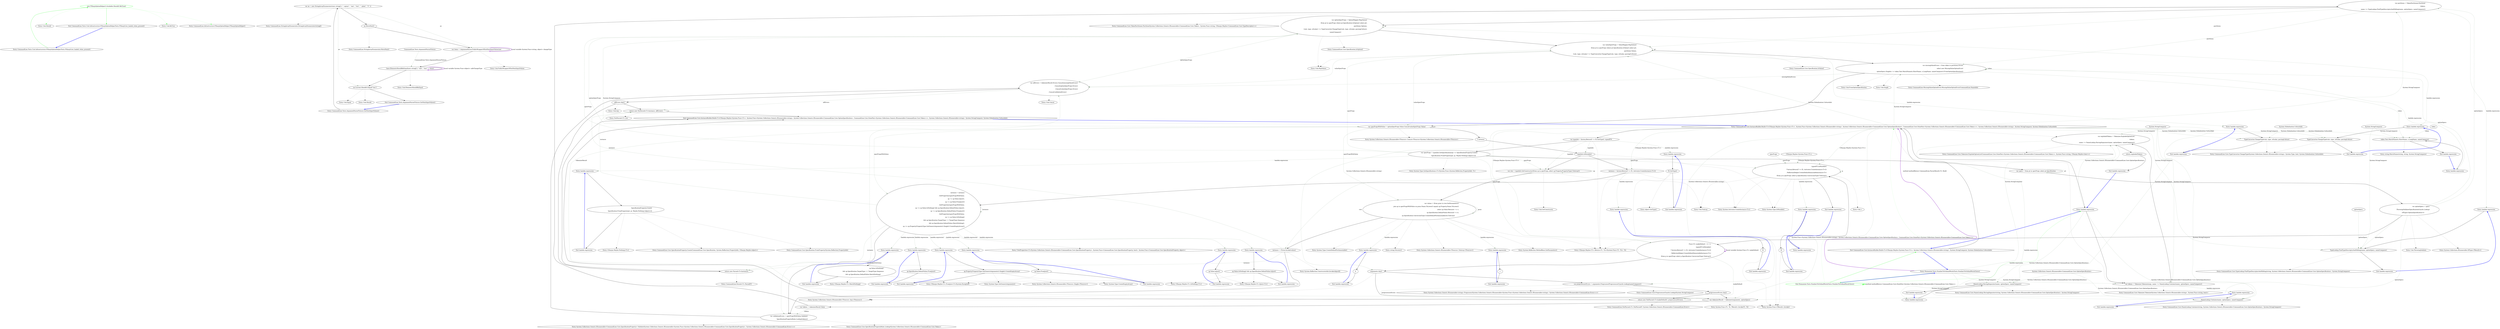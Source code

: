 digraph  {
m1_4 [label="Entry Unk.Should", span="", cluster="Unk.Should", file="FSharpOptionHelperTests.cs"];
m1_0 [label="Entry CommandLine.Tests.Unit.Infrastructure.FSharpOptionHelperTests.FSharpCore_loaded_when_present()", span="11-11", cluster="CommandLine.Tests.Unit.Infrastructure.FSharpOptionHelperTests.FSharpCore_loaded_when_present()", file="FSharpOptionHelperTests.cs"];
m1_1 [label="new FSharpOptionHelper().Available.Should().BeTrue()", span="13-13", cluster="CommandLine.Tests.Unit.Infrastructure.FSharpOptionHelperTests.FSharpCore_loaded_when_present()", color=green, community=0, file="FSharpOptionHelperTests.cs"];
m1_2 [label="Exit CommandLine.Tests.Unit.Infrastructure.FSharpOptionHelperTests.FSharpCore_loaded_when_present()", span="11-11", cluster="CommandLine.Tests.Unit.Infrastructure.FSharpOptionHelperTests.FSharpCore_loaded_when_present()", file="FSharpOptionHelperTests.cs"];
m1_5 [label="Entry Unk.BeTrue", span="", cluster="Unk.BeTrue", file="FSharpOptionHelperTests.cs"];
m1_3 [label="Entry CommandLine.Infrastructure.FSharpOptionHelper.FSharpOptionHelper()", span="13-13", cluster="CommandLine.Infrastructure.FSharpOptionHelper.FSharpOptionHelper()", file="FSharpOptionHelperTests.cs"];
m2_7 [label="Entry CommandLine.StringArrayEnumerator.StringArrayEnumerator(string[])", span="1335-1335", cluster="CommandLine.StringArrayEnumerator.StringArrayEnumerator(string[])", file="InstanceBuilderTests.cs"];
m2_0 [label="Entry CommandLine.Tests.ArgumentParserFixture.GetNextInputValues()", span="40-40", cluster="CommandLine.Tests.ArgumentParserFixture.GetNextInputValues()", file="InstanceBuilderTests.cs"];
m2_1 [label="var ae = new StringArrayEnumerator(new string[] { ''--optarr'', ''one'', ''two'', ''--plain'', ''3'' })", span="42-42", cluster="CommandLine.Tests.ArgumentParserFixture.GetNextInputValues()", file="InstanceBuilderTests.cs"];
m2_2 [label="ae.MoveNext()", span="44-44", cluster="CommandLine.Tests.ArgumentParserFixture.GetNextInputValues()", file="InstanceBuilderTests.cs"];
m2_3 [label="var items = ArgumentParser.PublicWrapperOfGetNextInputValues(ae)", span="46-46", cluster="CommandLine.Tests.ArgumentParserFixture.GetNextInputValues()", file="InstanceBuilderTests.cs"];
m2_5 [label="ae.Current.Should().Equal(''two'')", span="49-49", cluster="CommandLine.Tests.ArgumentParserFixture.GetNextInputValues()", file="InstanceBuilderTests.cs"];
m2_4 [label="base.ElementsShouldBeEqual(new string[] { ''one'', ''two'' }, items)", span="48-48", cluster="CommandLine.Tests.ArgumentParserFixture.GetNextInputValues()", file="InstanceBuilderTests.cs"];
m2_6 [label="Exit CommandLine.Tests.ArgumentParserFixture.GetNextInputValues()", span="40-40", cluster="CommandLine.Tests.ArgumentParserFixture.GetNextInputValues()", file="InstanceBuilderTests.cs"];
m2_10 [label="Entry Unk.ElementsShouldBeEqual", span="", cluster="Unk.ElementsShouldBeEqual", file="InstanceBuilderTests.cs"];
m2_9 [label="Entry Unk.PublicWrapperOfGetNextInputValues", span="", cluster="Unk.PublicWrapperOfGetNextInputValues", file="InstanceBuilderTests.cs"];
m2_12 [label="Entry Unk.Equal", span="", cluster="Unk.Equal", file="InstanceBuilderTests.cs"];
m2_8 [label="Entry CommandLine.StringArrayEnumerator.MoveNext()", span="1390-1390", cluster="CommandLine.StringArrayEnumerator.MoveNext()", file="InstanceBuilderTests.cs"];
m2_11 [label="Entry Unk.Should", span="", cluster="Unk.Should", file="InstanceBuilderTests.cs"];
m2_13 [label="CommandLine.Tests.ArgumentParserFixture", span="", file="InstanceBuilderTests.cs"];
m3_58 [label="Entry CommandLine.Core.TokenPartitioner.Partition(System.Collections.Generic.IEnumerable<CommandLine.Core.Token>, System.Func<string, CSharpx.Maybe<CommandLine.Core.TypeDescriptor>>)", span="13-13", cluster="CommandLine.Core.TokenPartitioner.Partition(System.Collections.Generic.IEnumerable<CommandLine.Core.Token>, System.Func<string, CSharpx.Maybe<CommandLine.Core.TypeDescriptor>>)", file="ReflectionHelper.cs"];
m3_80 [label="Entry NotParsed<T>.cstr", span="", cluster="NotParsed<T>.cstr", file="ReflectionHelper.cs"];
m3_50 [label="Entry Unk.ThrowingValidate", span="", cluster="Unk.ThrowingValidate", file="ReflectionHelper.cs"];
m3_68 [label="Entry T.SetProperties<T>(System.Collections.Generic.IEnumerable<CommandLine.Core.SpecificationProperty>, System.Func<CommandLine.Core.SpecificationProperty, bool>, System.Func<CommandLine.Core.SpecificationProperty, object>)", span="58-58", cluster="T.SetProperties<T>(System.Collections.Generic.IEnumerable<CommandLine.Core.SpecificationProperty>, System.Func<CommandLine.Core.SpecificationProperty, bool>, System.Func<CommandLine.Core.SpecificationProperty, object>)", file="ReflectionHelper.cs"];
m3_113 [label="Entry string.MatchName(string, string, System.StringComparer)", span="8-8", cluster="string.MatchName(string, string, System.StringComparer)", file="ReflectionHelper.cs"];
m3_48 [label="Entry CSharpx.Maybe<T1>.Return<T1, T2>(System.Func<T1, T2>, T2)", span="126-126", cluster="CSharpx.Maybe<T1>.Return<T1, T2>(System.Func<T1, T2>, T2)", file="ReflectionHelper.cs"];
m3_55 [label="Entry CommandLine.NotParsed<T>.NotParsed(T, System.Collections.Generic.IEnumerable<CommandLine.Error>)", span="142-142", cluster="CommandLine.NotParsed<T>.NotParsed(T, System.Collections.Generic.IEnumerable<CommandLine.Error>)", file="ReflectionHelper.cs"];
m3_65 [label="Entry System.Collections.Generic.IEnumerable<TSource>.Concat<TSource>(System.Collections.Generic.IEnumerable<TSource>)", span="0-0", cluster="System.Collections.Generic.IEnumerable<TSource>.Concat<TSource>(System.Collections.Generic.IEnumerable<TSource>)", file="ReflectionHelper.cs"];
m3_74 [label="Entry System.Collections.Generic.IEnumerable<TSource>.ToArray<TSource>()", span="0-0", cluster="System.Collections.Generic.IEnumerable<TSource>.ToArray<TSource>()", file="ReflectionHelper.cs"];
m3_106 [label="Entry CommandLine.Core.TypeConverter.ChangeType(System.Collections.Generic.IEnumerable<string>, System.Type, bool, System.Globalization.CultureInfo)", span="13-13", cluster="CommandLine.Core.TypeConverter.ChangeType(System.Collections.Generic.IEnumerable<string>, System.Type, bool, System.Globalization.CultureInfo)", file="ReflectionHelper.cs"];
m3_124 [label="Entry CSharpx.Maybe<T>.FromJust<T>(System.Exception)", span="160-160", cluster="CSharpx.Maybe<T>.FromJust<T>(System.Exception)", file="ReflectionHelper.cs"];
m3_6 [label="var explodedTokens = Tokenizer.ExplodeOptionList(\r\n                            tokens,\r\n                            name => NameLookup.HavingSeparator(name, optionSpecs, nameComparer))", span="25-27", cluster="lambda expression", file="ReflectionHelper.cs"];
m3_95 [label="Entry Unk.>", span="", cluster="Unk.>", file="ReflectionHelper.cs"];
m3_79 [label="Entry Unk.Any", span="", cluster="Unk.Any", file="ReflectionHelper.cs"];
m3_18 [label="Entry CommandLine.Core.NameLookup.HavingSeparator(string, System.Collections.Generic.IEnumerable<CommandLine.Core.OptionSpecification>, System.StringComparer)", span="16-16", cluster="CommandLine.Core.NameLookup.HavingSeparator(string, System.Collections.Generic.IEnumerable<CommandLine.Core.OptionSpecification>, System.StringComparer)", file="ReflectionHelper.cs"];
m3_5 [label="var tokens = Tokenizer.Tokenize(args, name => NameLookup.Contains(name, optionSpecs, nameComparer))", span="24-24", cluster="lambda expression", file="ReflectionHelper.cs"];
m3_61 [label="Entry CommandLine.Core.Specification.IsValue()", span="15-15", cluster="CommandLine.Core.Specification.IsValue()", file="ReflectionHelper.cs"];
m3_2 [label="Exit CommandLine.Core.InstanceBuilder.Build<T>(CSharpx.Maybe<System.Func<T>>, System.Collections.Generic.IEnumerable<string>, System.StringComparer, System.Globalization.CultureInfo)", span="14-14", cluster="CommandLine.Core.InstanceBuilder.Build<T>(CSharpx.Maybe<System.Func<T>>, System.Collections.Generic.IEnumerable<string>, System.StringComparer, System.Globalization.CultureInfo)", file="ReflectionHelper.cs"];
m3_3 [label="Entry CommandLine.Core.InstanceBuilder.Build<T>(CSharpx.Maybe<System.Func<T>>, System.Func<System.Collections.Generic.IEnumerable<string>, System.Collections.Generic.IEnumerable<CommandLine.Core.OptionSpecification>, CommandLine.Core.StatePair<System.Collections.Generic.IEnumerable<CommandLine.Core.Token>>>, System.Collections.Generic.IEnumerable<string>, System.StringComparer, System.Globalization.CultureInfo)", span="35-35", cluster="CommandLine.Core.InstanceBuilder.Build<T>(CSharpx.Maybe<System.Func<T>>, System.Func<System.Collections.Generic.IEnumerable<string>, System.Collections.Generic.IEnumerable<CommandLine.Core.OptionSpecification>, CommandLine.Core.StatePair<System.Collections.Generic.IEnumerable<CommandLine.Core.Token>>>, System.Collections.Generic.IEnumerable<string>, System.StringComparer, System.Globalization.CultureInfo)", file="ReflectionHelper.cs"];
m3_4 [label="Entry lambda expression", span="22-29", cluster="lambda expression", file="ReflectionHelper.cs"];
m3_71 [label="Entry System.Reflection.MethodBase.GetParameters()", span="0-0", cluster="System.Reflection.MethodBase.GetParameters()", file="ReflectionHelper.cs"];
m3_73 [label="Entry System.Type.CreateDefaultForImmutable()", span="125-125", cluster="System.Type.CreateDefaultForImmutable()", file="ReflectionHelper.cs"];
m3_77 [label="Entry System.Collections.Generic.IEnumerable<CommandLine.Core.SpecificationProperty>.Validate(System.Collections.Generic.IEnumerable<System.Func<System.Collections.Generic.IEnumerable<CommandLine.Core.SpecificationProperty>, System.Collections.Generic.IEnumerable<CommandLine.Error>>>)", span="40-40", cluster="System.Collections.Generic.IEnumerable<CommandLine.Core.SpecificationProperty>.Validate(System.Collections.Generic.IEnumerable<System.Func<System.Collections.Generic.IEnumerable<CommandLine.Core.SpecificationProperty>, System.Collections.Generic.IEnumerable<CommandLine.Error>>>)", file="ReflectionHelper.cs"];
m3_14 [label="Entry CommandLine.Core.NameLookup.Contains(string, System.Collections.Generic.IEnumerable<CommandLine.Core.OptionSpecification>, System.StringComparer)", span="11-11", cluster="CommandLine.Core.NameLookup.Contains(string, System.Collections.Generic.IEnumerable<CommandLine.Core.OptionSpecification>, System.StringComparer)", file="ReflectionHelper.cs"];
m3_70 [label="Entry Unk.GetConstructor", span="", cluster="Unk.GetConstructor", file="ReflectionHelper.cs"];
m3_63 [label="Entry Unk.Single", span="", cluster="Unk.Single", file="ReflectionHelper.cs"];
m3_49 [label="Entry System.Type.GetSpecifications<T>(System.Func<System.Reflection.PropertyInfo, T>)", span="14-14", cluster="System.Type.GetSpecifications<T>(System.Func<System.Reflection.PropertyInfo, T>)", file="ReflectionHelper.cs"];
m3_52 [label="Entry System.Collections.Generic.IEnumerable<TSource>.Any<TSource>()", span="0-0", cluster="System.Collections.Generic.IEnumerable<TSource>.Any<TSource>()", file="ReflectionHelper.cs"];
m3_56 [label="Entry System.Func<TResult>.Invoke()", span="0-0", cluster="System.Func<TResult>.Invoke()", file="ReflectionHelper.cs"];
m3_85 [label="Entry object.GetType()", span="0-0", cluster="object.GetType()", file="ReflectionHelper.cs"];
m3_145 [label="Entry lambda expression", span="116-116", cluster="lambda expression", file="ReflectionHelper.cs"];
m3_12 [label="NameLookup.Contains(name, optionSpecs, nameComparer)", span="24-24", cluster="lambda expression", file="ReflectionHelper.cs"];
m3_16 [label="NameLookup.HavingSeparator(name, optionSpecs, nameComparer)", span="27-27", cluster="lambda expression", file="ReflectionHelper.cs"];
m3_93 [label="typeof(T).IsMutable()\r\n                    ? factory.Return(f => f(), Activator.CreateInstance<T>())\r\n                    : ReflectionHelper.CreateDefaultImmutableInstance<T>(\r\n                        (from p in specProps select p.Specification.ConversionType).ToArray())", span="54-57", cluster="lambda expression", file="ReflectionHelper.cs"];
m3_100 [label="TypeLookup.FindTypeDescriptorAndSibling(name, optionSpecs, nameComparer)", span="74-74", cluster="lambda expression", file="ReflectionHelper.cs"];
m3_104 [label="TypeConverter.ChangeType(vals, type, isScalar, parsingCulture)", span="79-79", cluster="lambda expression", file="ReflectionHelper.cs"];
m3_108 [label="TypeConverter.ChangeType(vals, type, isScalar, parsingCulture)", span="85-85", cluster="lambda expression", file="ReflectionHelper.cs"];
m3_111 [label="token.Text.MatchName(o.ShortName, o.LongName, nameComparer)", span="89-89", cluster="lambda expression", file="ReflectionHelper.cs"];
m3_8 [label="Exit lambda expression", span="22-29", cluster="lambda expression", file="ReflectionHelper.cs"];
m3_11 [label="Entry lambda expression", span="24-24", cluster="lambda expression", file="ReflectionHelper.cs"];
m3_13 [label="Exit lambda expression", span="24-24", cluster="lambda expression", file="ReflectionHelper.cs"];
m3_7 [label="return explodedTokens;", span="28-28", cluster="lambda expression", file="ReflectionHelper.cs"];
m3_15 [label="Entry lambda expression", span="27-27", cluster="lambda expression", file="ReflectionHelper.cs"];
m3_17 [label="Exit lambda expression", span="27-27", cluster="lambda expression", file="ReflectionHelper.cs"];
m3_82 [label="Entry lambda expression", span="42-42", cluster="lambda expression", file="ReflectionHelper.cs"];
m3_92 [label="Entry lambda expression", span="53-57", cluster="lambda expression", file="ReflectionHelper.cs"];
m3_94 [label="Exit lambda expression", span="53-57", cluster="lambda expression", file="ReflectionHelper.cs"];
m3_96 [label="Entry lambda expression", span="55-55", cluster="lambda expression", file="ReflectionHelper.cs"];
m3_99 [label="Entry lambda expression", span="74-74", cluster="lambda expression", file="ReflectionHelper.cs"];
m3_101 [label="Exit lambda expression", span="74-74", cluster="lambda expression", file="ReflectionHelper.cs"];
m3_103 [label="Entry lambda expression", span="79-79", cluster="lambda expression", file="ReflectionHelper.cs"];
m3_105 [label="Exit lambda expression", span="79-79", cluster="lambda expression", file="ReflectionHelper.cs"];
m3_107 [label="Entry lambda expression", span="85-85", cluster="lambda expression", file="ReflectionHelper.cs"];
m3_109 [label="Exit lambda expression", span="85-85", cluster="lambda expression", file="ReflectionHelper.cs"];
m3_110 [label="Entry lambda expression", span="89-89", cluster="lambda expression", file="ReflectionHelper.cs"];
m3_112 [label="Exit lambda expression", span="89-89", cluster="lambda expression", file="ReflectionHelper.cs"];
m3_114 [label="Entry lambda expression", span="96-96", cluster="lambda expression", file="ReflectionHelper.cs"];
m3_86 [label="Entry lambda expression", span="44-45", cluster="lambda expression", file="ReflectionHelper.cs"];
m3_84 [label="Exit lambda expression", span="42-42", cluster="lambda expression", file="ReflectionHelper.cs"];
m3_83 [label="f().GetType()", span="42-42", cluster="lambda expression", file="ReflectionHelper.cs"];
m3_98 [label="Exit lambda expression", span="55-55", cluster="lambda expression", file="ReflectionHelper.cs"];
m3_97 [label="f()", span="55-55", cluster="lambda expression", file="ReflectionHelper.cs"];
m3_117 [label="Entry lambda expression", span="99-99", cluster="lambda expression", file="ReflectionHelper.cs"];
m3_121 [label="Entry lambda expression", span="100-100", cluster="lambda expression", file="ReflectionHelper.cs"];
m3_125 [label="Entry lambda expression", span="102-102", cluster="lambda expression", file="ReflectionHelper.cs"];
m3_129 [label="Entry lambda expression", span="103-103", cluster="lambda expression", file="ReflectionHelper.cs"];
m3_132 [label="Entry lambda expression", span="105-107", cluster="lambda expression", file="ReflectionHelper.cs"];
m3_136 [label="Entry lambda expression", span="108-108", cluster="lambda expression", file="ReflectionHelper.cs"];
m3_116 [label="Exit lambda expression", span="96-96", cluster="lambda expression", file="ReflectionHelper.cs"];
m3_115 [label="f()", span="96-96", cluster="lambda expression", file="ReflectionHelper.cs"];
m3_88 [label="Exit lambda expression", span="44-45", cluster="lambda expression", file="ReflectionHelper.cs"];
m3_87 [label="SpecificationProperty.Create(\r\n                    Specification.FromProperty(pi), pi, Maybe.Nothing<object>())", span="44-45", cluster="lambda expression", file="ReflectionHelper.cs"];
m3_142 [label="Entry lambda expression", span="115-115", cluster="lambda expression", file="ReflectionHelper.cs"];
m3_119 [label="Exit lambda expression", span="99-99", cluster="lambda expression", file="ReflectionHelper.cs"];
m3_118 [label="sp.Value.IsJust()", span="99-99", cluster="lambda expression", file="ReflectionHelper.cs"];
m3_123 [label="Exit lambda expression", span="100-100", cluster="lambda expression", file="ReflectionHelper.cs"];
m3_122 [label="sp.Value.FromJust()", span="100-100", cluster="lambda expression", file="ReflectionHelper.cs"];
m3_127 [label="Exit lambda expression", span="102-102", cluster="lambda expression", file="ReflectionHelper.cs"];
m3_126 [label="sp.Value.IsNothing() && sp.Specification.DefaultValue.IsJust()", span="102-102", cluster="lambda expression", file="ReflectionHelper.cs"];
m3_131 [label="Exit lambda expression", span="103-103", cluster="lambda expression", file="ReflectionHelper.cs"];
m3_130 [label="sp.Specification.DefaultValue.FromJust()", span="103-103", cluster="lambda expression", file="ReflectionHelper.cs"];
m3_134 [label="Exit lambda expression", span="105-107", cluster="lambda expression", file="ReflectionHelper.cs"];
m3_133 [label="sp.Value.IsNothing()\r\n                            && sp.Specification.TargetType == TargetType.Sequence\r\n                            && sp.Specification.DefaultValue.MatchNothing()", span="105-107", cluster="lambda expression", file="ReflectionHelper.cs"];
m3_138 [label="Exit lambda expression", span="108-108", cluster="lambda expression", file="ReflectionHelper.cs"];
m3_137 [label="sp.Property.PropertyType.GetGenericArguments().Single().CreateEmptyArray()", span="108-108", cluster="lambda expression", file="ReflectionHelper.cs"];
m3_144 [label="Exit lambda expression", span="115-115", cluster="lambda expression", file="ReflectionHelper.cs"];
m3_143 [label=v, span="115-115", cluster="lambda expression", file="ReflectionHelper.cs"];
m3_146 [label=d, span="116-116", cluster="lambda expression", file="ReflectionHelper.cs"];
m3_147 [label="Exit lambda expression", span="116-116", cluster="lambda expression", file="ReflectionHelper.cs"];
m3_76 [label="Entry CommandLine.Core.SpecificationPropertyRules.Lookup(System.Collections.Generic.IEnumerable<CommandLine.Core.Token>)", span="12-12", cluster="CommandLine.Core.SpecificationPropertyRules.Lookup(System.Collections.Generic.IEnumerable<CommandLine.Core.Token>)", file="ReflectionHelper.cs"];
m3_54 [label="Entry System.Collections.Generic.IEnumerable<string>.Preprocess(System.Collections.Generic.IEnumerable<System.Func<System.Collections.Generic.IEnumerable<string>, System.Collections.Generic.IEnumerable<CommandLine.Error>>>)", span="12-12", cluster="System.Collections.Generic.IEnumerable<string>.Preprocess(System.Collections.Generic.IEnumerable<System.Func<System.Collections.Generic.IEnumerable<string>, System.Collections.Generic.IEnumerable<CommandLine.Error>>>)", file="ReflectionHelper.cs"];
m3_0 [label="Entry Humanizer.Tests.NumberToOrdinalWordsTests.NumberToOrdinalWordsTests()", span="7-7", cluster="Humanizer.Tests.NumberToOrdinalWordsTests.NumberToOrdinalWordsTests()", file="ReflectionHelper.cs"];
m3_1 [label="Exit Humanizer.Tests.NumberToOrdinalWordsTests.NumberToOrdinalWordsTests()", span="7-7", cluster="Humanizer.Tests.NumberToOrdinalWordsTests.NumberToOrdinalWordsTests()", color=green, community=0, file="ReflectionHelper.cs"];
m3_62 [label="Entry CommandLine.MissingValueOptionError.MissingValueOptionError(CommandLine.NameInfo)", span="269-269", cluster="CommandLine.MissingValueOptionError.MissingValueOptionError(CommandLine.NameInfo)", file="ReflectionHelper.cs"];
m3_78 [label="Entry Unk.Concat", span="", cluster="Unk.Concat", file="ReflectionHelper.cs"];
m3_81 [label="Entry CommandLine.Parsed<T>.Parsed(T)", span="72-72", cluster="CommandLine.Parsed<T>.Parsed(T)", file="ReflectionHelper.cs"];
m3_140 [label="Entry System.Collections.Generic.IEnumerable<TSource>.Single<TSource>()", span="0-0", cluster="System.Collections.Generic.IEnumerable<TSource>.Single<TSource>()", file="ReflectionHelper.cs"];
m3_141 [label="Entry System.Type.CreateEmptyArray()", span="101-101", cluster="System.Type.CreateEmptyArray()", file="ReflectionHelper.cs"];
m3_72 [label="Entry string.ToLower()", span="0-0", cluster="string.ToLower()", file="ReflectionHelper.cs"];
m3_139 [label="Entry System.Type.GetGenericArguments()", span="0-0", cluster="System.Type.GetGenericArguments()", file="ReflectionHelper.cs"];
m3_9 [label="Entry CommandLine.Core.Tokenizer.Tokenize(System.Collections.Generic.IEnumerable<string>, System.Func<string, bool>)", span="12-12", cluster="CommandLine.Core.Tokenizer.Tokenize(System.Collections.Generic.IEnumerable<string>, System.Func<string, bool>)", file="ReflectionHelper.cs"];
m3_89 [label="Entry CommandLine.Core.Specification.FromProperty(System.Reflection.PropertyInfo)", span="105-105", cluster="CommandLine.Core.Specification.FromProperty(System.Reflection.PropertyInfo)", file="ReflectionHelper.cs"];
m3_102 [label="Entry CommandLine.Core.TypeLookup.FindTypeDescriptorAndSibling(string, System.Collections.Generic.IEnumerable<CommandLine.Core.OptionSpecification>, System.StringComparer)", span="23-23", cluster="CommandLine.Core.TypeLookup.FindTypeDescriptorAndSibling(string, System.Collections.Generic.IEnumerable<CommandLine.Core.OptionSpecification>, System.StringComparer)", file="ReflectionHelper.cs"];
m3_19 [label="var typeInfo = factory.Return(f => f().GetType(), typeof(T))", span="42-42", cluster="CommandLine.Core.InstanceBuilder.Build<T>(CSharpx.Maybe<System.Func<T>>, System.Func<System.Collections.Generic.IEnumerable<string>, System.Collections.Generic.IEnumerable<CommandLine.Core.OptionSpecification>, CommandLine.Core.StatePair<System.Collections.Generic.IEnumerable<CommandLine.Core.Token>>>, System.Collections.Generic.IEnumerable<string>, System.StringComparer, System.Globalization.CultureInfo)", file="ReflectionHelper.cs"];
m3_23 [label="Func<T> makeDefault = () =>\r\n                typeof(T).IsMutable()\r\n                    ? factory.Return(f => f(), Activator.CreateInstance<T>())\r\n                    : ReflectionHelper.CreateDefaultImmutableInstance<T>(\r\n                        (from p in specProps select p.Specification.ConversionType).ToArray())", span="53-57", cluster="CommandLine.Core.InstanceBuilder.Build<T>(CSharpx.Maybe<System.Func<T>>, System.Func<System.Collections.Generic.IEnumerable<string>, System.Collections.Generic.IEnumerable<CommandLine.Core.OptionSpecification>, CommandLine.Core.StatePair<System.Collections.Generic.IEnumerable<CommandLine.Core.Token>>>, System.Collections.Generic.IEnumerable<string>, System.StringComparer, System.Globalization.CultureInfo)", file="ReflectionHelper.cs"];
m3_24 [label="arguments.Any()", span="59-59", cluster="CommandLine.Core.InstanceBuilder.Build<T>(CSharpx.Maybe<System.Func<T>>, System.Func<System.Collections.Generic.IEnumerable<string>, System.Collections.Generic.IEnumerable<CommandLine.Core.OptionSpecification>, CommandLine.Core.StatePair<System.Collections.Generic.IEnumerable<CommandLine.Core.Token>>>, System.Collections.Generic.IEnumerable<string>, System.StringComparer, System.Globalization.CultureInfo)", file="ReflectionHelper.cs"];
m3_25 [label="var preprocessorErrors = arguments.Preprocess(PreprocessorGuards.Lookup(nameComparer))", span="61-61", cluster="CommandLine.Core.InstanceBuilder.Build<T>(CSharpx.Maybe<System.Func<T>>, System.Func<System.Collections.Generic.IEnumerable<string>, System.Collections.Generic.IEnumerable<CommandLine.Core.OptionSpecification>, CommandLine.Core.StatePair<System.Collections.Generic.IEnumerable<CommandLine.Core.Token>>>, System.Collections.Generic.IEnumerable<string>, System.StringComparer, System.Globalization.CultureInfo)", file="ReflectionHelper.cs"];
m3_28 [label="var tokenizerResult = tokenizer(arguments, optionSpecs)", span="68-68", cluster="CommandLine.Core.InstanceBuilder.Build<T>(CSharpx.Maybe<System.Func<T>>, System.Func<System.Collections.Generic.IEnumerable<string>, System.Collections.Generic.IEnumerable<CommandLine.Core.OptionSpecification>, CommandLine.Core.StatePair<System.Collections.Generic.IEnumerable<CommandLine.Core.Token>>>, System.Collections.Generic.IEnumerable<string>, System.StringComparer, System.Globalization.CultureInfo)", file="ReflectionHelper.cs"];
m3_30 [label="var partitions = TokenPartitioner.Partition(\r\n                tokens,\r\n                name => TypeLookup.FindTypeDescriptorAndSibling(name, optionSpecs, nameComparer))", span="72-74", cluster="CommandLine.Core.InstanceBuilder.Build<T>(CSharpx.Maybe<System.Func<T>>, System.Func<System.Collections.Generic.IEnumerable<string>, System.Collections.Generic.IEnumerable<CommandLine.Core.OptionSpecification>, CommandLine.Core.StatePair<System.Collections.Generic.IEnumerable<CommandLine.Core.Token>>>, System.Collections.Generic.IEnumerable<string>, System.StringComparer, System.Globalization.CultureInfo)", file="ReflectionHelper.cs"];
m3_31 [label="var optionSpecProps = OptionMapper.MapValues(\r\n                (from pt in specProps where pt.Specification.IsOption() select pt),\r\n                partitions.Options,\r\n                (vals, type, isScalar) => TypeConverter.ChangeType(vals, type, isScalar, parsingCulture),\r\n                nameComparer)", span="76-80", cluster="CommandLine.Core.InstanceBuilder.Build<T>(CSharpx.Maybe<System.Func<T>>, System.Func<System.Collections.Generic.IEnumerable<string>, System.Collections.Generic.IEnumerable<CommandLine.Core.OptionSpecification>, CommandLine.Core.StatePair<System.Collections.Generic.IEnumerable<CommandLine.Core.Token>>>, System.Collections.Generic.IEnumerable<string>, System.StringComparer, System.Globalization.CultureInfo)", file="ReflectionHelper.cs"];
m3_32 [label="var valueSpecProps = ValueMapper.MapValues(\r\n                (from pt in specProps where pt.Specification.IsValue() select pt),\r\n                    partitions.Values,\r\n                (vals, type, isScalar) => TypeConverter.ChangeType(vals, type, isScalar, parsingCulture))", span="82-85", cluster="CommandLine.Core.InstanceBuilder.Build<T>(CSharpx.Maybe<System.Func<T>>, System.Func<System.Collections.Generic.IEnumerable<string>, System.Collections.Generic.IEnumerable<CommandLine.Core.OptionSpecification>, CommandLine.Core.StatePair<System.Collections.Generic.IEnumerable<CommandLine.Core.Token>>>, System.Collections.Generic.IEnumerable<string>, System.StringComparer, System.Globalization.CultureInfo)", file="ReflectionHelper.cs"];
m3_33 [label="var missingValueErrors = from token in partitions.Errors\r\n                                     select new MissingValueOptionError(\r\n                                         optionSpecs.Single(o => token.Text.MatchName(o.ShortName, o.LongName, nameComparer)).FromOptionSpecification())", span="87-89", cluster="CommandLine.Core.InstanceBuilder.Build<T>(CSharpx.Maybe<System.Func<T>>, System.Func<System.Collections.Generic.IEnumerable<string>, System.Collections.Generic.IEnumerable<CommandLine.Core.OptionSpecification>, CommandLine.Core.StatePair<System.Collections.Generic.IEnumerable<CommandLine.Core.Token>>>, System.Collections.Generic.IEnumerable<string>, System.StringComparer, System.Globalization.CultureInfo)", file="ReflectionHelper.cs"];
m3_37 [label="instance = factory.Return(f => f(), Activator.CreateInstance<T>())", span="96-96", cluster="CommandLine.Core.InstanceBuilder.Build<T>(CSharpx.Maybe<System.Func<T>>, System.Func<System.Collections.Generic.IEnumerable<string>, System.Collections.Generic.IEnumerable<CommandLine.Core.OptionSpecification>, CommandLine.Core.StatePair<System.Collections.Generic.IEnumerable<CommandLine.Core.Token>>>, System.Collections.Generic.IEnumerable<string>, System.StringComparer, System.Globalization.CultureInfo)", file="ReflectionHelper.cs"];
m3_27 [label="return new NotParsed<T>(makeDefault(), preprocessorErrors);", span="64-64", cluster="CommandLine.Core.InstanceBuilder.Build<T>(CSharpx.Maybe<System.Func<T>>, System.Func<System.Collections.Generic.IEnumerable<string>, System.Collections.Generic.IEnumerable<CommandLine.Core.OptionSpecification>, CommandLine.Core.StatePair<System.Collections.Generic.IEnumerable<CommandLine.Core.Token>>>, System.Collections.Generic.IEnumerable<string>, System.StringComparer, System.Globalization.CultureInfo)", file="ReflectionHelper.cs"];
m3_45 [label="return new NotParsed<T>(instance, allErrors);", span="131-131", cluster="CommandLine.Core.InstanceBuilder.Build<T>(CSharpx.Maybe<System.Func<T>>, System.Func<System.Collections.Generic.IEnumerable<string>, System.Collections.Generic.IEnumerable<CommandLine.Core.OptionSpecification>, CommandLine.Core.StatePair<System.Collections.Generic.IEnumerable<CommandLine.Core.Token>>>, System.Collections.Generic.IEnumerable<string>, System.StringComparer, System.Globalization.CultureInfo)", file="ReflectionHelper.cs"];
m3_46 [label="return new Parsed<T>(instance);", span="133-133", cluster="CommandLine.Core.InstanceBuilder.Build<T>(CSharpx.Maybe<System.Func<T>>, System.Func<System.Collections.Generic.IEnumerable<string>, System.Collections.Generic.IEnumerable<CommandLine.Core.OptionSpecification>, CommandLine.Core.StatePair<System.Collections.Generic.IEnumerable<CommandLine.Core.Token>>>, System.Collections.Generic.IEnumerable<string>, System.StringComparer, System.Globalization.CultureInfo)", file="ReflectionHelper.cs"];
m3_20 [label="var specProps = typeInfo.GetSpecifications(pi => SpecificationProperty.Create(\r\n                    Specification.FromProperty(pi), pi, Maybe.Nothing<object>()))", span="44-45", cluster="CommandLine.Core.InstanceBuilder.Build<T>(CSharpx.Maybe<System.Func<T>>, System.Func<System.Collections.Generic.IEnumerable<string>, System.Collections.Generic.IEnumerable<CommandLine.Core.OptionSpecification>, CommandLine.Core.StatePair<System.Collections.Generic.IEnumerable<CommandLine.Core.Token>>>, System.Collections.Generic.IEnumerable<string>, System.StringComparer, System.Globalization.CultureInfo)", file="ReflectionHelper.cs"];
m3_36 [label="typeInfo.IsMutable()", span="94-94", cluster="CommandLine.Core.InstanceBuilder.Build<T>(CSharpx.Maybe<System.Func<T>>, System.Func<System.Collections.Generic.IEnumerable<string>, System.Collections.Generic.IEnumerable<CommandLine.Core.OptionSpecification>, CommandLine.Core.StatePair<System.Collections.Generic.IEnumerable<CommandLine.Core.Token>>>, System.Collections.Generic.IEnumerable<string>, System.StringComparer, System.Globalization.CultureInfo)", file="ReflectionHelper.cs"];
m3_39 [label="var ctor = typeInfo.GetConstructor((from sp in specProps select sp.Property.PropertyType).ToArray())", span="112-112", cluster="CommandLine.Core.InstanceBuilder.Build<T>(CSharpx.Maybe<System.Func<T>>, System.Func<System.Collections.Generic.IEnumerable<string>, System.Collections.Generic.IEnumerable<CommandLine.Core.OptionSpecification>, CommandLine.Core.StatePair<System.Collections.Generic.IEnumerable<CommandLine.Core.Token>>>, System.Collections.Generic.IEnumerable<string>, System.StringComparer, System.Globalization.CultureInfo)", file="ReflectionHelper.cs"];
m3_22 [label="var optionSpecs = specs\r\n                .ThrowingValidate(SpecificationGuards.Lookup)\r\n                .OfType<OptionSpecification>()", span="49-51", cluster="CommandLine.Core.InstanceBuilder.Build<T>(CSharpx.Maybe<System.Func<T>>, System.Func<System.Collections.Generic.IEnumerable<string>, System.Collections.Generic.IEnumerable<CommandLine.Core.OptionSpecification>, CommandLine.Core.StatePair<System.Collections.Generic.IEnumerable<CommandLine.Core.Token>>>, System.Collections.Generic.IEnumerable<string>, System.StringComparer, System.Globalization.CultureInfo)", file="ReflectionHelper.cs"];
m3_26 [label="preprocessorErrors.Any()", span="62-62", cluster="CommandLine.Core.InstanceBuilder.Build<T>(CSharpx.Maybe<System.Func<T>>, System.Func<System.Collections.Generic.IEnumerable<string>, System.Collections.Generic.IEnumerable<CommandLine.Core.OptionSpecification>, CommandLine.Core.StatePair<System.Collections.Generic.IEnumerable<CommandLine.Core.Token>>>, System.Collections.Generic.IEnumerable<string>, System.StringComparer, System.Globalization.CultureInfo)", file="ReflectionHelper.cs"];
m3_29 [label="var tokens = tokenizerResult.Value", span="70-70", cluster="CommandLine.Core.InstanceBuilder.Build<T>(CSharpx.Maybe<System.Func<T>>, System.Func<System.Collections.Generic.IEnumerable<string>, System.Collections.Generic.IEnumerable<CommandLine.Core.OptionSpecification>, CommandLine.Core.StatePair<System.Collections.Generic.IEnumerable<CommandLine.Core.Token>>>, System.Collections.Generic.IEnumerable<string>, System.StringComparer, System.Globalization.CultureInfo)", file="ReflectionHelper.cs"];
m3_43 [label="var allErrors = tokenizerResult.Errors.Concat(missingValueErrors)\r\n                .Concat(optionSpecProps.Errors)\r\n                .Concat(valueSpecProps.Errors)\r\n                .Concat(validationErrors)", span="124-127", cluster="CommandLine.Core.InstanceBuilder.Build<T>(CSharpx.Maybe<System.Func<T>>, System.Func<System.Collections.Generic.IEnumerable<string>, System.Collections.Generic.IEnumerable<CommandLine.Core.OptionSpecification>, CommandLine.Core.StatePair<System.Collections.Generic.IEnumerable<CommandLine.Core.Token>>>, System.Collections.Generic.IEnumerable<string>, System.StringComparer, System.Globalization.CultureInfo)", file="ReflectionHelper.cs"];
m3_34 [label="var specPropsWithValue = optionSpecProps.Value.Concat(valueSpecProps.Value)", span="91-91", cluster="CommandLine.Core.InstanceBuilder.Build<T>(CSharpx.Maybe<System.Func<T>>, System.Func<System.Collections.Generic.IEnumerable<string>, System.Collections.Generic.IEnumerable<CommandLine.Core.OptionSpecification>, CommandLine.Core.StatePair<System.Collections.Generic.IEnumerable<CommandLine.Core.Token>>>, System.Collections.Generic.IEnumerable<string>, System.StringComparer, System.Globalization.CultureInfo)", file="ReflectionHelper.cs"];
m3_38 [label="instance = instance\r\n                    .SetProperties(specPropsWithValue,\r\n                        sp => sp.Value.IsJust(),\r\n                        sp => sp.Value.FromJust())\r\n                    .SetProperties(specPropsWithValue,\r\n                        sp => sp.Value.IsNothing() && sp.Specification.DefaultValue.IsJust(),\r\n                        sp => sp.Specification.DefaultValue.FromJust())\r\n                    .SetProperties(specPropsWithValue,\r\n                        sp => sp.Value.IsNothing()\r\n                            && sp.Specification.TargetType == TargetType.Sequence\r\n                            && sp.Specification.DefaultValue.MatchNothing(),\r\n                        sp => sp.Property.PropertyType.GetGenericArguments().Single().CreateEmptyArray())", span="97-108", cluster="CommandLine.Core.InstanceBuilder.Build<T>(CSharpx.Maybe<System.Func<T>>, System.Func<System.Collections.Generic.IEnumerable<string>, System.Collections.Generic.IEnumerable<CommandLine.Core.OptionSpecification>, CommandLine.Core.StatePair<System.Collections.Generic.IEnumerable<CommandLine.Core.Token>>>, System.Collections.Generic.IEnumerable<string>, System.StringComparer, System.Globalization.CultureInfo)", file="ReflectionHelper.cs"];
m3_41 [label="instance = (T)ctor.Invoke(values)", span="118-118", cluster="CommandLine.Core.InstanceBuilder.Build<T>(CSharpx.Maybe<System.Func<T>>, System.Func<System.Collections.Generic.IEnumerable<string>, System.Collections.Generic.IEnumerable<CommandLine.Core.OptionSpecification>, CommandLine.Core.StatePair<System.Collections.Generic.IEnumerable<CommandLine.Core.Token>>>, System.Collections.Generic.IEnumerable<string>, System.StringComparer, System.Globalization.CultureInfo)", file="ReflectionHelper.cs"];
m3_44 [label="allErrors.Any()", span="129-129", cluster="CommandLine.Core.InstanceBuilder.Build<T>(CSharpx.Maybe<System.Func<T>>, System.Func<System.Collections.Generic.IEnumerable<string>, System.Collections.Generic.IEnumerable<CommandLine.Core.OptionSpecification>, CommandLine.Core.StatePair<System.Collections.Generic.IEnumerable<CommandLine.Core.Token>>>, System.Collections.Generic.IEnumerable<string>, System.StringComparer, System.Globalization.CultureInfo)", file="ReflectionHelper.cs"];
m3_21 [label="var specs = from pt in specProps select pt.Specification", span="47-47", cluster="CommandLine.Core.InstanceBuilder.Build<T>(CSharpx.Maybe<System.Func<T>>, System.Func<System.Collections.Generic.IEnumerable<string>, System.Collections.Generic.IEnumerable<CommandLine.Core.OptionSpecification>, CommandLine.Core.StatePair<System.Collections.Generic.IEnumerable<CommandLine.Core.Token>>>, System.Collections.Generic.IEnumerable<string>, System.StringComparer, System.Globalization.CultureInfo)", file="ReflectionHelper.cs"];
m3_40 [label="var values = (from prms in ctor.GetParameters()\r\n                              join sp in specPropsWithValue on prms.Name.ToLower() equals sp.Property.Name.ToLower()\r\n                              select sp.Value.Return(v => v,\r\n                                    sp.Specification.DefaultValue.Return(d => d,\r\n                                        sp.Specification.ConversionType.CreateDefaultForImmutable()))).ToArray()", span="113-117", cluster="CommandLine.Core.InstanceBuilder.Build<T>(CSharpx.Maybe<System.Func<T>>, System.Func<System.Collections.Generic.IEnumerable<string>, System.Collections.Generic.IEnumerable<CommandLine.Core.OptionSpecification>, CommandLine.Core.StatePair<System.Collections.Generic.IEnumerable<CommandLine.Core.Token>>>, System.Collections.Generic.IEnumerable<string>, System.StringComparer, System.Globalization.CultureInfo)", file="ReflectionHelper.cs"];
m3_35 [label="T instance", span="93-93", cluster="CommandLine.Core.InstanceBuilder.Build<T>(CSharpx.Maybe<System.Func<T>>, System.Func<System.Collections.Generic.IEnumerable<string>, System.Collections.Generic.IEnumerable<CommandLine.Core.OptionSpecification>, CommandLine.Core.StatePair<System.Collections.Generic.IEnumerable<CommandLine.Core.Token>>>, System.Collections.Generic.IEnumerable<string>, System.StringComparer, System.Globalization.CultureInfo)", file="ReflectionHelper.cs"];
m3_42 [label="var validationErrors = specPropsWithValue.Validate(\r\n                SpecificationPropertyRules.Lookup(tokens))", span="121-122", cluster="CommandLine.Core.InstanceBuilder.Build<T>(CSharpx.Maybe<System.Func<T>>, System.Func<System.Collections.Generic.IEnumerable<string>, System.Collections.Generic.IEnumerable<CommandLine.Core.OptionSpecification>, CommandLine.Core.StatePair<System.Collections.Generic.IEnumerable<CommandLine.Core.Token>>>, System.Collections.Generic.IEnumerable<string>, System.StringComparer, System.Globalization.CultureInfo)", file="ReflectionHelper.cs"];
m3_47 [label="Exit CommandLine.Core.InstanceBuilder.Build<T>(CSharpx.Maybe<System.Func<T>>, System.Func<System.Collections.Generic.IEnumerable<string>, System.Collections.Generic.IEnumerable<CommandLine.Core.OptionSpecification>, CommandLine.Core.StatePair<System.Collections.Generic.IEnumerable<CommandLine.Core.Token>>>, System.Collections.Generic.IEnumerable<string>, System.StringComparer, System.Globalization.CultureInfo)", span="35-35", cluster="CommandLine.Core.InstanceBuilder.Build<T>(CSharpx.Maybe<System.Func<T>>, System.Func<System.Collections.Generic.IEnumerable<string>, System.Collections.Generic.IEnumerable<CommandLine.Core.OptionSpecification>, CommandLine.Core.StatePair<System.Collections.Generic.IEnumerable<CommandLine.Core.Token>>>, System.Collections.Generic.IEnumerable<string>, System.StringComparer, System.Globalization.CultureInfo)", file="ReflectionHelper.cs"];
m3_67 [label="Entry System.Activator.CreateInstance<T>()", span="0-0", cluster="System.Activator.CreateInstance<T>()", file="ReflectionHelper.cs"];
m3_90 [label="Entry CSharpx.Maybe.Nothing<T>()", span="75-75", cluster="CSharpx.Maybe.Nothing<T>()", file="ReflectionHelper.cs"];
m3_59 [label="Entry CommandLine.Core.Specification.IsOption()", span="10-10", cluster="CommandLine.Core.Specification.IsOption()", file="ReflectionHelper.cs"];
m3_128 [label="Entry CSharpx.Maybe<T>.IsNothing<T>()", span="170-170", cluster="CSharpx.Maybe<T>.IsNothing<T>()", file="ReflectionHelper.cs"];
m3_135 [label="Entry CSharpx.Maybe<T>.MatchNothing()", span="29-29", cluster="CSharpx.Maybe<T>.MatchNothing()", file="ReflectionHelper.cs"];
m3_66 [label="Entry System.Type.IsMutable()", span="115-115", cluster="System.Type.IsMutable()", file="ReflectionHelper.cs"];
m3_91 [label="Entry CommandLine.Core.SpecificationProperty.Create(CommandLine.Core.Specification, System.Reflection.PropertyInfo, CSharpx.Maybe<object>)", span="21-21", cluster="CommandLine.Core.SpecificationProperty.Create(CommandLine.Core.Specification, System.Reflection.PropertyInfo, CSharpx.Maybe<object>)", file="ReflectionHelper.cs"];
m3_53 [label="Entry CommandLine.Core.PreprocessorGuards.Lookup(System.StringComparer)", span="11-11", cluster="CommandLine.Core.PreprocessorGuards.Lookup(System.StringComparer)", file="ReflectionHelper.cs"];
m3_51 [label="Entry System.Collections.IEnumerable.OfType<TResult>()", span="0-0", cluster="System.Collections.IEnumerable.OfType<TResult>()", file="ReflectionHelper.cs"];
m3_75 [label="Entry System.Reflection.ConstructorInfo.Invoke(object[])", span="0-0", cluster="System.Reflection.ConstructorInfo.Invoke(object[])", file="ReflectionHelper.cs"];
m3_69 [label="Entry Unk.ToArray", span="", cluster="Unk.ToArray", file="ReflectionHelper.cs"];
m3_120 [label="Entry CSharpx.Maybe<T>.IsJust<T>()", span="175-175", cluster="CSharpx.Maybe<T>.IsJust<T>()", file="ReflectionHelper.cs"];
m3_64 [label="Entry Unk.FromOptionSpecification", span="", cluster="Unk.FromOptionSpecification", file="ReflectionHelper.cs"];
m3_57 [label="Entry System.Func<T1, T2, TResult>.Invoke(T1, T2)", span="0-0", cluster="System.Func<T1, T2, TResult>.Invoke(T1, T2)", file="ReflectionHelper.cs"];
m3_10 [label="Entry CommandLine.Core.Tokenizer.ExplodeOptionList(CommandLine.Core.StatePair<System.Collections.Generic.IEnumerable<CommandLine.Core.Token>>, System.Func<string, CSharpx.Maybe<char>>)", span="45-45", cluster="CommandLine.Core.Tokenizer.ExplodeOptionList(CommandLine.Core.StatePair<System.Collections.Generic.IEnumerable<CommandLine.Core.Token>>, System.Func<string, CSharpx.Maybe<char>>)", file="ReflectionHelper.cs"];
m3_60 [label="Entry Unk.MapValues", span="", cluster="Unk.MapValues", file="ReflectionHelper.cs"];
m3_148 [label="System.StringComparer", span="", file="ReflectionHelper.cs"];
m3_149 [label="System.Collections.Generic.IEnumerable<CommandLine.Core.OptionSpecification>", span="", file="ReflectionHelper.cs"];
m3_150 [label="CSharpx.Maybe<System.Func<T>>", span="", file="ReflectionHelper.cs"];
m3_151 [label=specProps, span="", file="ReflectionHelper.cs"];
m3_152 [label="System.StringComparer", span="", file="ReflectionHelper.cs"];
m3_153 [label=optionSpecs, span="", file="ReflectionHelper.cs"];
m3_154 [label="System.Globalization.CultureInfo", span="", file="ReflectionHelper.cs"];
m3_155 [label=token, span="", file="ReflectionHelper.cs"];
m1_0 -> m1_1  [key=0, style=solid, color=green];
m1_1 -> m1_2  [key=0, style=solid, color=green];
m1_1 -> m1_3  [key=2, style=dotted, color=green];
m1_1 -> m1_4  [key=2, style=dotted, color=green];
m1_1 -> m1_5  [key=2, style=dotted, color=green];
m1_2 -> m1_0  [key=0, style=bold, color=blue];
m2_0 -> m2_1  [key=0, style=solid];
m2_1 -> m2_2  [key=0, style=solid];
m2_1 -> m2_7  [key=2, style=dotted];
m2_1 -> m2_3  [key=1, style=dashed, color=darkseagreen4, label=ae];
m2_1 -> m2_5  [key=1, style=dashed, color=darkseagreen4, label=ae];
m2_2 -> m2_3  [key=0, style=solid];
m2_2 -> m2_8  [key=2, style=dotted];
m2_3 -> m2_4  [key=0, style=solid];
m2_3 -> m2_9  [key=2, style=dotted];
m2_3 -> m2_3  [key=3, color=darkorchid, style=bold, label="Local variable System.Func<string, object> changeType"];
m2_5 -> m2_6  [key=0, style=solid];
m2_5 -> m2_11  [key=2, style=dotted];
m2_5 -> m2_12  [key=2, style=dotted];
m2_4 -> m2_5  [key=0, style=solid];
m2_4 -> m2_10  [key=2, style=dotted];
m2_4 -> m2_4  [key=3, color=darkorchid, style=bold, label="Local variable System.Func<object> safeChangeType"];
m2_6 -> m2_0  [key=0, style=bold, color=blue];
m2_13 -> m2_4  [key=1, style=dashed, color=darkseagreen4, label="CommandLine.Tests.ArgumentParserFixture"];
m3_6 -> m3_7  [key=0, style=solid];
m3_6 -> m3_10  [key=2, style=dotted];
m3_6 -> m3_15  [key=1, style=dashed, color=darkseagreen4, label="lambda expression"];
m3_5 -> m3_6  [key=0, style=solid];
m3_5 -> m3_9  [key=2, style=dotted];
m3_5 -> m3_11  [key=1, style=dashed, color=darkseagreen4, label="lambda expression"];
m3_2 -> m3_3  [key=0, style=solid];
m3_2 -> m3_0  [key=0, style=bold, color=blue];
m3_3 -> m3_4  [key=0, style=solid];
m3_3 -> m3_5  [key=2, style=dotted];
m3_3 -> m3_6  [key=2, style=dotted];
m3_3 -> m3_19  [key=0, style=solid];
m3_3 -> m3_23  [key=1, style=dashed, color=darkseagreen4, label="CSharpx.Maybe<System.Func<T>>"];
m3_3 -> m3_93  [key=1, style=dashed, color=darkseagreen4, label="CSharpx.Maybe<System.Func<T>>"];
m3_3 -> m3_24  [key=1, style=dashed, color=darkseagreen4, label="System.Collections.Generic.IEnumerable<string>"];
m3_3 -> m3_25  [key=1, style=dashed, color=darkseagreen4, label="System.Collections.Generic.IEnumerable<string>"];
m3_3 -> m3_28  [key=1, style=dashed, color=darkseagreen4, label="System.Func<System.Collections.Generic.IEnumerable<string>, System.Collections.Generic.IEnumerable<CommandLine.Core.OptionSpecification>, CommandLine.Core.StatePair<System.Collections.Generic.IEnumerable<CommandLine.Core.Token>>>"];
m3_3 -> m3_30  [key=1, style=dashed, color=darkseagreen4, label="System.StringComparer"];
m3_3 -> m3_100  [key=1, style=dashed, color=darkseagreen4, label="System.StringComparer"];
m3_3 -> m3_31  [key=1, style=dashed, color=darkseagreen4, label="System.StringComparer"];
m3_3 -> m3_104  [key=1, style=dashed, color=darkseagreen4, label="System.Globalization.CultureInfo"];
m3_3 -> m3_32  [key=1, style=dashed, color=darkseagreen4, label="System.Globalization.CultureInfo"];
m3_3 -> m3_108  [key=1, style=dashed, color=darkseagreen4, label="System.Globalization.CultureInfo"];
m3_3 -> m3_33  [key=1, style=dashed, color=darkseagreen4, label="System.StringComparer"];
m3_3 -> m3_111  [key=1, style=dashed, color=darkseagreen4, label="System.StringComparer"];
m3_3 -> m3_37  [key=1, style=dashed, color=darkseagreen4, label="CSharpx.Maybe<System.Func<T>>"];
m3_4 -> m3_2  [key=0, style=bold, color=blue];
m3_4 -> m3_5  [key=0, style=solid];
m3_4 -> m3_12  [key=1, style=dashed, color=darkseagreen4, label="System.Collections.Generic.IEnumerable<CommandLine.Core.OptionSpecification>"];
m3_4 -> m3_6  [key=1, style=dashed, color=darkseagreen4, label="System.Collections.Generic.IEnumerable<CommandLine.Core.OptionSpecification>"];
m3_4 -> m3_16  [key=1, style=dashed, color=darkseagreen4, label="System.Collections.Generic.IEnumerable<CommandLine.Core.OptionSpecification>"];
m3_145 -> m3_146  [key=0, style=solid];
m3_12 -> m3_13  [key=0, style=solid];
m3_12 -> m3_14  [key=2, style=dotted];
m3_16 -> m3_17  [key=0, style=solid];
m3_16 -> m3_18  [key=2, style=dotted];
m3_93 -> m3_93  [key=1, style=dashed, color=darkseagreen4, label=p];
m3_93 -> m3_94  [key=0, style=solid];
m3_93 -> m3_66  [key=2, style=dotted];
m3_93 -> m3_67  [key=2, style=dotted];
m3_93 -> m3_48  [key=2, style=dotted];
m3_93 -> m3_69  [key=2, style=dotted];
m3_93 -> m3_95  [key=2, style=dotted];
m3_93 -> m3_96  [key=1, style=dashed, color=darkseagreen4, label="lambda expression"];
m3_100 -> m3_101  [key=0, style=solid];
m3_100 -> m3_102  [key=2, style=dotted];
m3_104 -> m3_105  [key=0, style=solid];
m3_104 -> m3_106  [key=2, style=dotted];
m3_108 -> m3_109  [key=0, style=solid];
m3_108 -> m3_106  [key=2, style=dotted];
m3_111 -> m3_112  [key=0, style=solid];
m3_111 -> m3_113  [key=2, style=dotted];
m3_8 -> m3_4  [key=0, style=bold, color=blue];
m3_11 -> m3_12  [key=0, style=solid];
m3_13 -> m3_11  [key=0, style=bold, color=blue];
m3_7 -> m3_8  [key=0, style=solid];
m3_15 -> m3_16  [key=0, style=solid];
m3_17 -> m3_15  [key=0, style=bold, color=blue];
m3_82 -> m3_83  [key=0, style=solid];
m3_92 -> m3_93  [key=0, style=solid];
m3_94 -> m3_92  [key=0, style=bold, color=blue];
m3_96 -> m3_97  [key=0, style=solid];
m3_99 -> m3_100  [key=0, style=solid];
m3_101 -> m3_99  [key=0, style=bold, color=blue];
m3_103 -> m3_104  [key=0, style=solid];
m3_105 -> m3_103  [key=0, style=bold, color=blue];
m3_107 -> m3_108  [key=0, style=solid];
m3_109 -> m3_107  [key=0, style=bold, color=blue];
m3_110 -> m3_111  [key=0, style=solid];
m3_112 -> m3_110  [key=0, style=bold, color=blue];
m3_114 -> m3_115  [key=0, style=solid];
m3_86 -> m3_87  [key=0, style=solid];
m3_84 -> m3_82  [key=0, style=bold, color=blue];
m3_83 -> m3_56  [key=2, style=dotted];
m3_83 -> m3_84  [key=0, style=solid];
m3_83 -> m3_85  [key=2, style=dotted];
m3_98 -> m3_96  [key=0, style=bold, color=blue];
m3_97 -> m3_56  [key=2, style=dotted];
m3_97 -> m3_98  [key=0, style=solid];
m3_117 -> m3_118  [key=0, style=solid];
m3_121 -> m3_122  [key=0, style=solid];
m3_125 -> m3_126  [key=0, style=solid];
m3_129 -> m3_130  [key=0, style=solid];
m3_132 -> m3_133  [key=0, style=solid];
m3_136 -> m3_137  [key=0, style=solid];
m3_116 -> m3_114  [key=0, style=bold, color=blue];
m3_115 -> m3_56  [key=2, style=dotted];
m3_115 -> m3_116  [key=0, style=solid];
m3_88 -> m3_86  [key=0, style=bold, color=blue];
m3_87 -> m3_88  [key=0, style=solid];
m3_87 -> m3_89  [key=2, style=dotted];
m3_87 -> m3_90  [key=2, style=dotted];
m3_87 -> m3_91  [key=2, style=dotted];
m3_142 -> m3_143  [key=0, style=solid];
m3_119 -> m3_117  [key=0, style=bold, color=blue];
m3_118 -> m3_119  [key=0, style=solid];
m3_118 -> m3_120  [key=2, style=dotted];
m3_123 -> m3_121  [key=0, style=bold, color=blue];
m3_122 -> m3_123  [key=0, style=solid];
m3_122 -> m3_124  [key=2, style=dotted];
m3_127 -> m3_125  [key=0, style=bold, color=blue];
m3_126 -> m3_127  [key=0, style=solid];
m3_126 -> m3_128  [key=2, style=dotted];
m3_126 -> m3_120  [key=2, style=dotted];
m3_131 -> m3_129  [key=0, style=bold, color=blue];
m3_130 -> m3_131  [key=0, style=solid];
m3_130 -> m3_124  [key=2, style=dotted];
m3_134 -> m3_132  [key=0, style=bold, color=blue];
m3_133 -> m3_134  [key=0, style=solid];
m3_133 -> m3_128  [key=2, style=dotted];
m3_133 -> m3_135  [key=2, style=dotted];
m3_138 -> m3_136  [key=0, style=bold, color=blue];
m3_137 -> m3_138  [key=0, style=solid];
m3_137 -> m3_139  [key=2, style=dotted];
m3_137 -> m3_140  [key=2, style=dotted];
m3_137 -> m3_141  [key=2, style=dotted];
m3_144 -> m3_142  [key=0, style=bold, color=blue];
m3_143 -> m3_144  [key=0, style=solid];
m3_146 -> m3_147  [key=0, style=solid];
m3_147 -> m3_145  [key=0, style=bold, color=blue];
m3_0 -> m3_1  [key=0, style=solid, color=green];
m3_0 -> m3_5  [key=1, style=dashed, color=darkseagreen4, label="System.StringComparer"];
m3_0 -> m3_12  [key=1, style=dashed, color=darkseagreen4, label="System.StringComparer"];
m3_0 -> m3_6  [key=1, style=dashed, color=darkseagreen4, label="System.StringComparer"];
m3_0 -> m3_16  [key=1, style=dashed, color=darkseagreen4, label="System.StringComparer"];
m3_0 -> m3_3  [key=3, color=darkorchid, style=bold, label="method methodReturn CommandLine.ParserResult<T> Build"];
m3_1 -> m3_1  [key=3, color=green, style=bold, label="method methodReturn CommandLine.Core.StatePair<System.Collections.Generic.IEnumerable<CommandLine.Core.Token>> "];
m3_1 -> m3_2  [key=0, style=solid, color=green];
m3_1 -> m3_3  [key=2, style=dotted, color=green];
m3_1 -> m3_4  [key=1, style=dashed, color=green, label="lambda expression"];
m3_1 -> m3_0  [key=0, style=bold, color=blue];
m3_19 -> m3_20  [key=0, style=solid];
m3_19 -> m3_48  [key=2, style=dotted];
m3_19 -> m3_82  [key=1, style=dashed, color=darkseagreen4, label="lambda expression"];
m3_19 -> m3_36  [key=1, style=dashed, color=darkseagreen4, label=typeInfo];
m3_19 -> m3_39  [key=1, style=dashed, color=darkseagreen4, label=typeInfo];
m3_23 -> m3_23  [key=3, color=darkorchid, style=bold, label="Local variable System.Func<T> makeDefault"];
m3_23 -> m3_24  [key=0, style=solid];
m3_23 -> m3_27  [key=1, style=dashed, color=darkseagreen4, label=makeDefault];
m3_24 -> m3_25  [key=0, style=solid];
m3_24 -> m3_28  [key=0, style=solid];
m3_24 -> m3_52  [key=2, style=dotted];
m3_25 -> m3_26  [key=0, style=solid];
m3_25 -> m3_53  [key=2, style=dotted];
m3_25 -> m3_54  [key=2, style=dotted];
m3_25 -> m3_27  [key=1, style=dashed, color=darkseagreen4, label=preprocessorErrors];
m3_28 -> m3_29  [key=0, style=solid];
m3_28 -> m3_57  [key=2, style=dotted];
m3_28 -> m3_43  [key=1, style=dashed, color=darkseagreen4, label=tokenizerResult];
m3_30 -> m3_31  [key=0, style=solid];
m3_30 -> m3_58  [key=2, style=dotted];
m3_30 -> m3_99  [key=1, style=dashed, color=darkseagreen4, label="lambda expression"];
m3_30 -> m3_32  [key=1, style=dashed, color=darkseagreen4, label=partitions];
m3_30 -> m3_33  [key=1, style=dashed, color=darkseagreen4, label=partitions];
m3_31 -> m3_31  [key=1, style=dashed, color=darkseagreen4, label=pt];
m3_31 -> m3_32  [key=0, style=solid];
m3_31 -> m3_59  [key=2, style=dotted];
m3_31 -> m3_60  [key=2, style=dotted];
m3_31 -> m3_103  [key=1, style=dashed, color=darkseagreen4, label="lambda expression"];
m3_31 -> m3_34  [key=1, style=dashed, color=darkseagreen4, label=optionSpecProps];
m3_31 -> m3_43  [key=1, style=dashed, color=darkseagreen4, label=optionSpecProps];
m3_32 -> m3_32  [key=1, style=dashed, color=darkseagreen4, label=pt];
m3_32 -> m3_33  [key=0, style=solid];
m3_32 -> m3_61  [key=2, style=dotted];
m3_32 -> m3_60  [key=2, style=dotted];
m3_32 -> m3_107  [key=1, style=dashed, color=darkseagreen4, label="lambda expression"];
m3_32 -> m3_34  [key=1, style=dashed, color=darkseagreen4, label=valueSpecProps];
m3_32 -> m3_43  [key=1, style=dashed, color=darkseagreen4, label=valueSpecProps];
m3_33 -> m3_33  [key=1, style=dashed, color=darkseagreen4, label=token];
m3_33 -> m3_34  [key=0, style=solid];
m3_33 -> m3_62  [key=2, style=dotted];
m3_33 -> m3_63  [key=2, style=dotted];
m3_33 -> m3_64  [key=2, style=dotted];
m3_33 -> m3_110  [key=1, style=dashed, color=darkseagreen4, label="lambda expression"];
m3_33 -> m3_111  [key=1, style=dashed, color=darkseagreen4, label=token];
m3_33 -> m3_43  [key=1, style=dashed, color=darkseagreen4, label=missingValueErrors];
m3_37 -> m3_38  [key=0, style=solid];
m3_37 -> m3_67  [key=2, style=dotted];
m3_37 -> m3_48  [key=2, style=dotted];
m3_37 -> m3_114  [key=1, style=dashed, color=darkseagreen4, label="lambda expression"];
m3_27 -> m3_47  [key=0, style=solid];
m3_27 -> m3_55  [key=2, style=dotted];
m3_27 -> m3_56  [key=2, style=dotted];
m3_45 -> m3_47  [key=0, style=solid];
m3_45 -> m3_80  [key=2, style=dotted];
m3_46 -> m3_47  [key=0, style=solid];
m3_46 -> m3_81  [key=2, style=dotted];
m3_20 -> m3_23  [key=1, style=dashed, color=darkseagreen4, label=specProps];
m3_20 -> m3_93  [key=1, style=dashed, color=darkseagreen4, label=specProps];
m3_20 -> m3_31  [key=1, style=dashed, color=darkseagreen4, label=specProps];
m3_20 -> m3_32  [key=1, style=dashed, color=darkseagreen4, label=specProps];
m3_20 -> m3_21  [key=0, style=solid];
m3_20 -> m3_49  [key=2, style=dotted];
m3_20 -> m3_86  [key=1, style=dashed, color=darkseagreen4, label="lambda expression"];
m3_20 -> m3_39  [key=1, style=dashed, color=darkseagreen4, label=specProps];
m3_36 -> m3_37  [key=0, style=solid];
m3_36 -> m3_39  [key=0, style=solid];
m3_36 -> m3_66  [key=2, style=dotted];
m3_39 -> m3_39  [key=1, style=dashed, color=darkseagreen4, label=sp];
m3_39 -> m3_40  [key=0, style=solid];
m3_39 -> m3_69  [key=2, style=dotted];
m3_39 -> m3_70  [key=2, style=dotted];
m3_39 -> m3_41  [key=1, style=dashed, color=darkseagreen4, label=ctor];
m3_22 -> m3_23  [key=0, style=solid];
m3_22 -> m3_28  [key=1, style=dashed, color=darkseagreen4, label=optionSpecs];
m3_22 -> m3_30  [key=1, style=dashed, color=darkseagreen4, label=optionSpecs];
m3_22 -> m3_100  [key=1, style=dashed, color=darkseagreen4, label=optionSpecs];
m3_22 -> m3_33  [key=1, style=dashed, color=darkseagreen4, label=optionSpecs];
m3_22 -> m3_50  [key=2, style=dotted];
m3_22 -> m3_51  [key=2, style=dotted];
m3_26 -> m3_28  [key=0, style=solid];
m3_26 -> m3_27  [key=0, style=solid];
m3_26 -> m3_52  [key=2, style=dotted];
m3_29 -> m3_30  [key=0, style=solid];
m3_29 -> m3_42  [key=1, style=dashed, color=darkseagreen4, label=tokens];
m3_43 -> m3_45  [key=1, style=dashed, color=darkseagreen4, label=allErrors];
m3_43 -> m3_44  [key=0, style=solid];
m3_43 -> m3_78  [key=2, style=dotted];
m3_34 -> m3_35  [key=0, style=solid];
m3_34 -> m3_65  [key=2, style=dotted];
m3_34 -> m3_38  [key=1, style=dashed, color=darkseagreen4, label=specPropsWithValue];
m3_34 -> m3_40  [key=1, style=dashed, color=darkseagreen4, label=specPropsWithValue];
m3_34 -> m3_42  [key=1, style=dashed, color=darkseagreen4, label=specPropsWithValue];
m3_38 -> m3_45  [key=1, style=dashed, color=darkseagreen4, label=instance];
m3_38 -> m3_46  [key=1, style=dashed, color=darkseagreen4, label=instance];
m3_38 -> m3_38  [key=1, style=dashed, color=darkseagreen4, label=instance];
m3_38 -> m3_42  [key=0, style=solid];
m3_38 -> m3_68  [key=2, style=dotted];
m3_38 -> m3_117  [key=1, style=dashed, color=darkseagreen4, label="lambda expression"];
m3_38 -> m3_121  [key=1, style=dashed, color=darkseagreen4, label="lambda expression"];
m3_38 -> m3_125  [key=1, style=dashed, color=darkseagreen4, label="lambda expression"];
m3_38 -> m3_129  [key=1, style=dashed, color=darkseagreen4, label="lambda expression"];
m3_38 -> m3_132  [key=1, style=dashed, color=darkseagreen4, label="lambda expression"];
m3_38 -> m3_136  [key=1, style=dashed, color=darkseagreen4, label="lambda expression"];
m3_41 -> m3_45  [key=1, style=dashed, color=darkseagreen4, label=instance];
m3_41 -> m3_46  [key=1, style=dashed, color=darkseagreen4, label=instance];
m3_41 -> m3_42  [key=0, style=solid];
m3_41 -> m3_75  [key=2, style=dotted];
m3_44 -> m3_45  [key=0, style=solid];
m3_44 -> m3_46  [key=0, style=solid];
m3_44 -> m3_79  [key=2, style=dotted];
m3_21 -> m3_22  [key=0, style=solid];
m3_21 -> m3_21  [key=1, style=dashed, color=darkseagreen4, label=pt];
m3_40 -> m3_48  [key=2, style=dotted];
m3_40 -> m3_41  [key=0, style=solid];
m3_40 -> m3_40  [key=1, style=dashed, color=darkseagreen4, label=prms];
m3_40 -> m3_71  [key=2, style=dotted];
m3_40 -> m3_72  [key=2, style=dotted];
m3_40 -> m3_73  [key=2, style=dotted];
m3_40 -> m3_74  [key=2, style=dotted];
m3_40 -> m3_142  [key=1, style=dashed, color=darkseagreen4, label="lambda expression"];
m3_40 -> m3_145  [key=1, style=dashed, color=darkseagreen4, label="lambda expression"];
m3_35 -> m3_36  [key=0, style=solid];
m3_42 -> m3_43  [key=0, style=solid];
m3_42 -> m3_76  [key=2, style=dotted];
m3_42 -> m3_77  [key=2, style=dotted];
m3_47 -> m3_3  [key=0, style=bold, color=blue];
m3_148 -> m3_5  [key=1, style=dashed, color=darkseagreen4, label="System.StringComparer"];
m3_148 -> m3_12  [key=1, style=dashed, color=darkseagreen4, label="System.StringComparer"];
m3_148 -> m3_6  [key=1, style=dashed, color=darkseagreen4, label="System.StringComparer"];
m3_148 -> m3_16  [key=1, style=dashed, color=darkseagreen4, label="System.StringComparer"];
m3_149 -> m3_12  [key=1, style=dashed, color=darkseagreen4, label="System.Collections.Generic.IEnumerable<CommandLine.Core.OptionSpecification>"];
m3_149 -> m3_16  [key=1, style=dashed, color=darkseagreen4, label="System.Collections.Generic.IEnumerable<CommandLine.Core.OptionSpecification>"];
m3_150 -> m3_93  [key=1, style=dashed, color=darkseagreen4, label="CSharpx.Maybe<System.Func<T>>"];
m3_151 -> m3_93  [key=1, style=dashed, color=darkseagreen4, label=specProps];
m3_152 -> m3_100  [key=1, style=dashed, color=darkseagreen4, label="System.StringComparer"];
m3_152 -> m3_111  [key=1, style=dashed, color=darkseagreen4, label="System.StringComparer"];
m3_153 -> m3_100  [key=1, style=dashed, color=darkseagreen4, label=optionSpecs];
m3_154 -> m3_104  [key=1, style=dashed, color=darkseagreen4, label="System.Globalization.CultureInfo"];
m3_154 -> m3_108  [key=1, style=dashed, color=darkseagreen4, label="System.Globalization.CultureInfo"];
m3_155 -> m3_111  [key=1, style=dashed, color=darkseagreen4, label=token];
}
